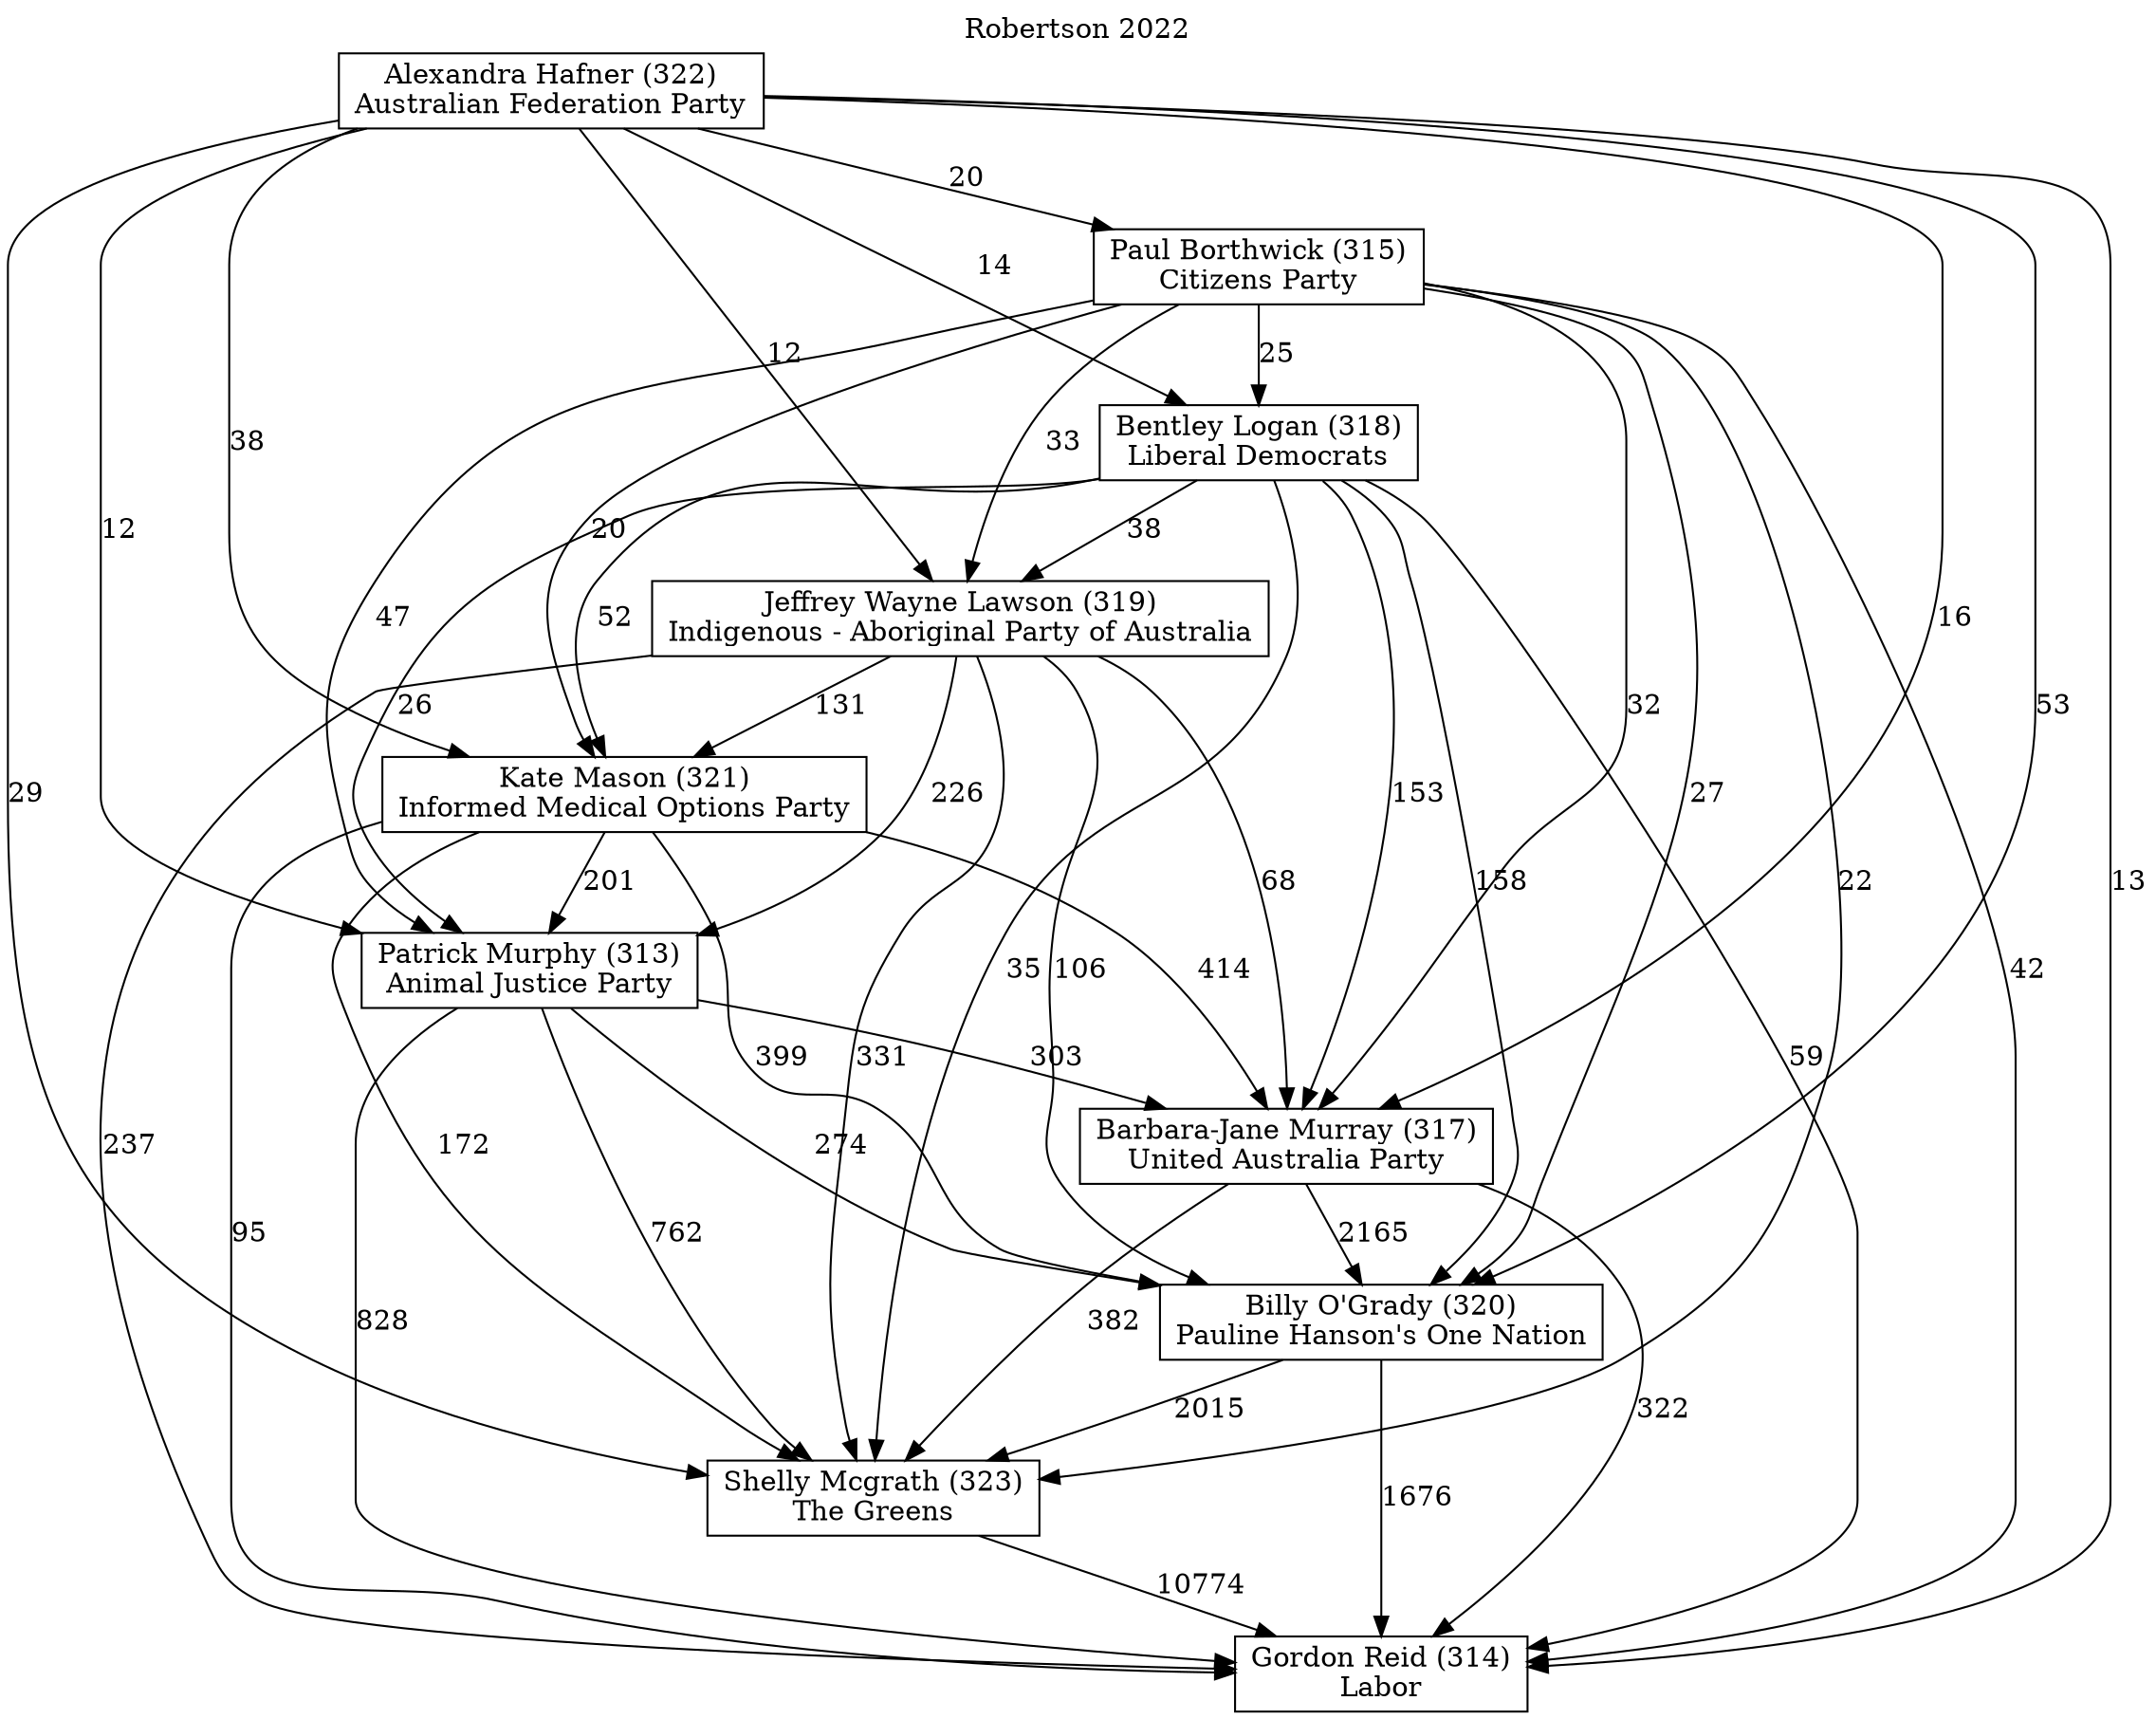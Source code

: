 // House preference flow
digraph "Gordon Reid (314)_Robertson_2022" {
	graph [label="Robertson 2022" labelloc=t mclimit=10]
	node [shape=box]
	"Paul Borthwick (315)" [label="Paul Borthwick (315)
Citizens Party"]
	"Patrick Murphy (313)" [label="Patrick Murphy (313)
Animal Justice Party"]
	"Jeffrey Wayne Lawson (319)" [label="Jeffrey Wayne Lawson (319)
Indigenous - Aboriginal Party of Australia"]
	"Kate Mason (321)" [label="Kate Mason (321)
Informed Medical Options Party"]
	"Bentley Logan (318)" [label="Bentley Logan (318)
Liberal Democrats"]
	"Gordon Reid (314)" [label="Gordon Reid (314)
Labor"]
	"Alexandra Hafner (322)" [label="Alexandra Hafner (322)
Australian Federation Party"]
	"Barbara-Jane Murray (317)" [label="Barbara-Jane Murray (317)
United Australia Party"]
	"Billy O'Grady (320)" [label="Billy O'Grady (320)
Pauline Hanson's One Nation"]
	"Shelly Mcgrath (323)" [label="Shelly Mcgrath (323)
The Greens"]
	"Patrick Murphy (313)" -> "Billy O'Grady (320)" [label=274]
	"Jeffrey Wayne Lawson (319)" -> "Shelly Mcgrath (323)" [label=331]
	"Alexandra Hafner (322)" -> "Billy O'Grady (320)" [label=53]
	"Billy O'Grady (320)" -> "Shelly Mcgrath (323)" [label=2015]
	"Alexandra Hafner (322)" -> "Jeffrey Wayne Lawson (319)" [label=12]
	"Alexandra Hafner (322)" -> "Patrick Murphy (313)" [label=12]
	"Bentley Logan (318)" -> "Shelly Mcgrath (323)" [label=35]
	"Alexandra Hafner (322)" -> "Paul Borthwick (315)" [label=20]
	"Kate Mason (321)" -> "Barbara-Jane Murray (317)" [label=414]
	"Jeffrey Wayne Lawson (319)" -> "Barbara-Jane Murray (317)" [label=68]
	"Jeffrey Wayne Lawson (319)" -> "Gordon Reid (314)" [label=237]
	"Kate Mason (321)" -> "Shelly Mcgrath (323)" [label=172]
	"Alexandra Hafner (322)" -> "Kate Mason (321)" [label=38]
	"Patrick Murphy (313)" -> "Gordon Reid (314)" [label=828]
	"Paul Borthwick (315)" -> "Barbara-Jane Murray (317)" [label=32]
	"Billy O'Grady (320)" -> "Gordon Reid (314)" [label=1676]
	"Bentley Logan (318)" -> "Patrick Murphy (313)" [label=26]
	"Barbara-Jane Murray (317)" -> "Billy O'Grady (320)" [label=2165]
	"Paul Borthwick (315)" -> "Shelly Mcgrath (323)" [label=22]
	"Kate Mason (321)" -> "Billy O'Grady (320)" [label=399]
	"Bentley Logan (318)" -> "Gordon Reid (314)" [label=59]
	"Shelly Mcgrath (323)" -> "Gordon Reid (314)" [label=10774]
	"Paul Borthwick (315)" -> "Jeffrey Wayne Lawson (319)" [label=33]
	"Alexandra Hafner (322)" -> "Gordon Reid (314)" [label=13]
	"Alexandra Hafner (322)" -> "Barbara-Jane Murray (317)" [label=16]
	"Bentley Logan (318)" -> "Barbara-Jane Murray (317)" [label=153]
	"Paul Borthwick (315)" -> "Kate Mason (321)" [label=20]
	"Paul Borthwick (315)" -> "Patrick Murphy (313)" [label=47]
	"Paul Borthwick (315)" -> "Billy O'Grady (320)" [label=27]
	"Patrick Murphy (313)" -> "Barbara-Jane Murray (317)" [label=303]
	"Paul Borthwick (315)" -> "Bentley Logan (318)" [label=25]
	"Barbara-Jane Murray (317)" -> "Shelly Mcgrath (323)" [label=382]
	"Kate Mason (321)" -> "Patrick Murphy (313)" [label=201]
	"Jeffrey Wayne Lawson (319)" -> "Billy O'Grady (320)" [label=106]
	"Barbara-Jane Murray (317)" -> "Gordon Reid (314)" [label=322]
	"Jeffrey Wayne Lawson (319)" -> "Patrick Murphy (313)" [label=226]
	"Kate Mason (321)" -> "Gordon Reid (314)" [label=95]
	"Bentley Logan (318)" -> "Billy O'Grady (320)" [label=158]
	"Alexandra Hafner (322)" -> "Shelly Mcgrath (323)" [label=29]
	"Bentley Logan (318)" -> "Kate Mason (321)" [label=52]
	"Bentley Logan (318)" -> "Jeffrey Wayne Lawson (319)" [label=38]
	"Jeffrey Wayne Lawson (319)" -> "Kate Mason (321)" [label=131]
	"Paul Borthwick (315)" -> "Gordon Reid (314)" [label=42]
	"Alexandra Hafner (322)" -> "Bentley Logan (318)" [label=14]
	"Patrick Murphy (313)" -> "Shelly Mcgrath (323)" [label=762]
}
